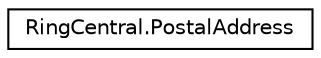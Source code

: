 digraph "Graphical Class Hierarchy"
{
 // LATEX_PDF_SIZE
  edge [fontname="Helvetica",fontsize="10",labelfontname="Helvetica",labelfontsize="10"];
  node [fontname="Helvetica",fontsize="10",shape=record];
  rankdir="LR";
  Node0 [label="RingCentral.PostalAddress",height=0.2,width=0.4,color="black", fillcolor="white", style="filled",URL="$classRingCentral_1_1PostalAddress.html",tooltip="Postal address/location"];
}
